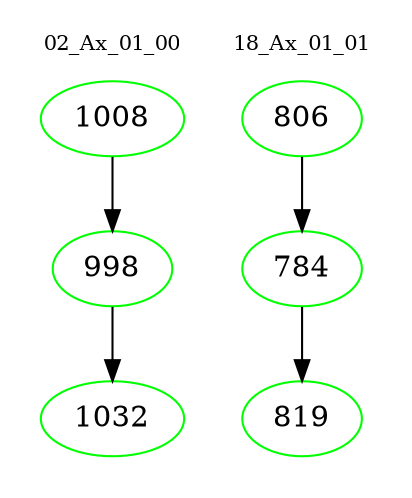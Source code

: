 digraph{
subgraph cluster_0 {
color = white
label = "02_Ax_01_00";
fontsize=10;
T0_1008 [label="1008", color="green"]
T0_1008 -> T0_998 [color="black"]
T0_998 [label="998", color="green"]
T0_998 -> T0_1032 [color="black"]
T0_1032 [label="1032", color="green"]
}
subgraph cluster_1 {
color = white
label = "18_Ax_01_01";
fontsize=10;
T1_806 [label="806", color="green"]
T1_806 -> T1_784 [color="black"]
T1_784 [label="784", color="green"]
T1_784 -> T1_819 [color="black"]
T1_819 [label="819", color="green"]
}
}
